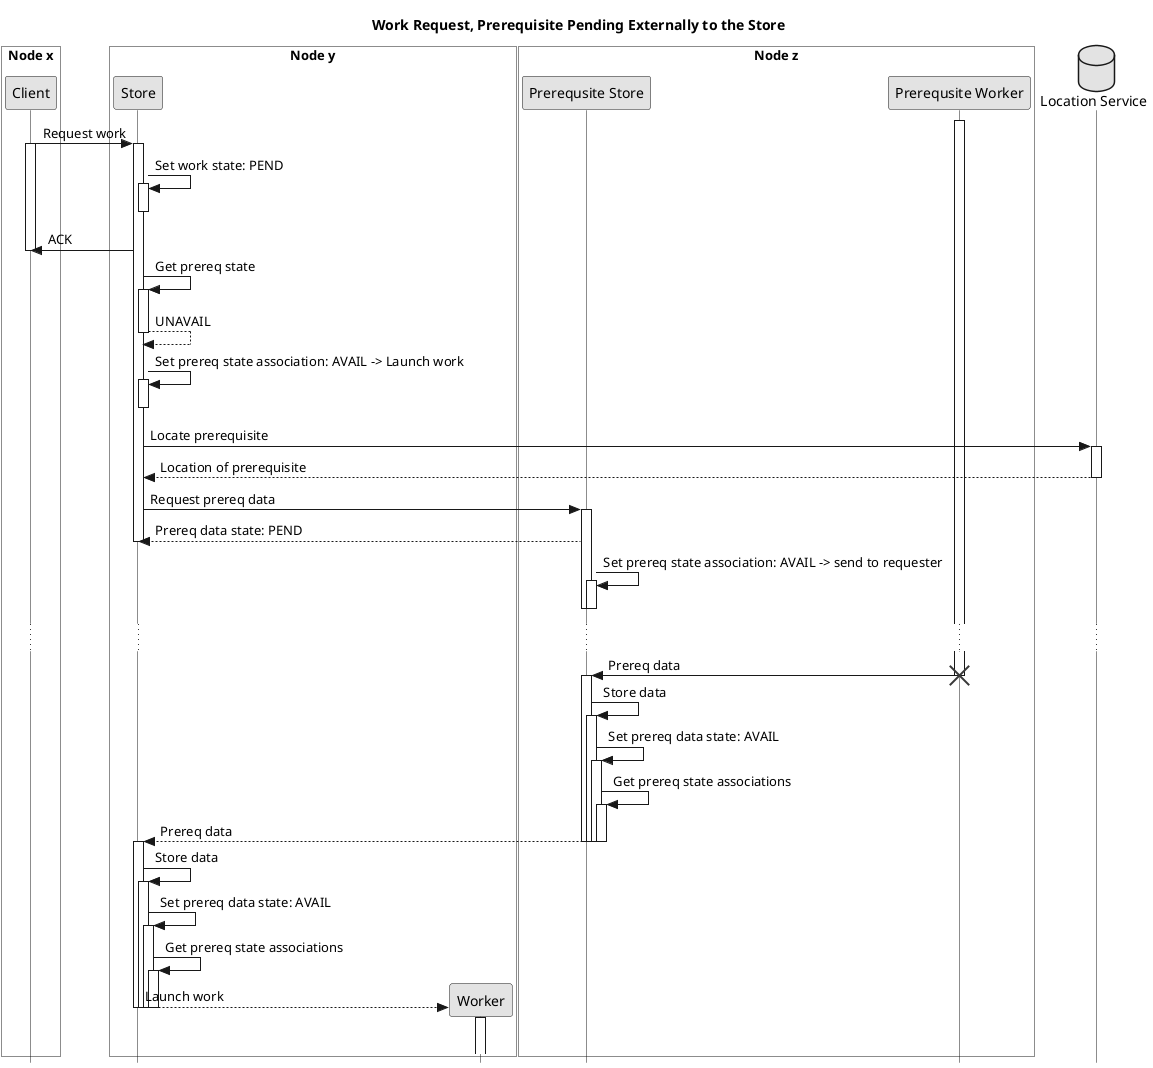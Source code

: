 @startuml
skinparam monochrome true
skinparam shadowing false
skinparam style strictuml
skinparam LifelineStrategy nosolid
title Work Request, Prerequisite Pending Externally to the Store

box "Node x" #ffffff
participant Client as client
end box
box "Node y" #ffffff
participant Store as store
participant Worker as worker
end box
box "Node z" #ffffff
participant "Prerequsite Store" as pstore
participant "Prerequsite Worker" as pworker
end box
database "Location Service" as ls

activate pworker
client -> store ++: Request work
activate client
store -> store ++--: Set work state: PEND
store -> client: ACK
deactivate client
store -> store ++: Get prereq state
return UNAVAIL
store -> store ++--: Set prereq state association: AVAIL -> Launch work
store -> ls ++: Locate prerequisite
return Location of prerequisite
store -> pstore ++: Request prereq data
pstore --> store: Prereq data state: PEND
deactivate store
pstore -> pstore ++--: Set prereq state association: AVAIL -> send to requester
deactivate pstore
...
pworker -> pstore: Prereq data
destroy pworker
activate pstore
pstore -> pstore ++: Store data
pstore -> pstore ++: Set prereq data state: AVAIL
pstore -> pstore ++: Get prereq state associations
pstore --> store --: Prereq data
deactivate pstore
deactivate pstore
deactivate pstore
deactivate pstore
activate store
store -> store ++: Store data
store -> store ++: Set prereq data state: AVAIL
store -> store ++: Get prereq state associations
store --> worker **: Launch work
deactivate store
deactivate store
deactivate store
deactivate store
activate worker
|||
@enduml
